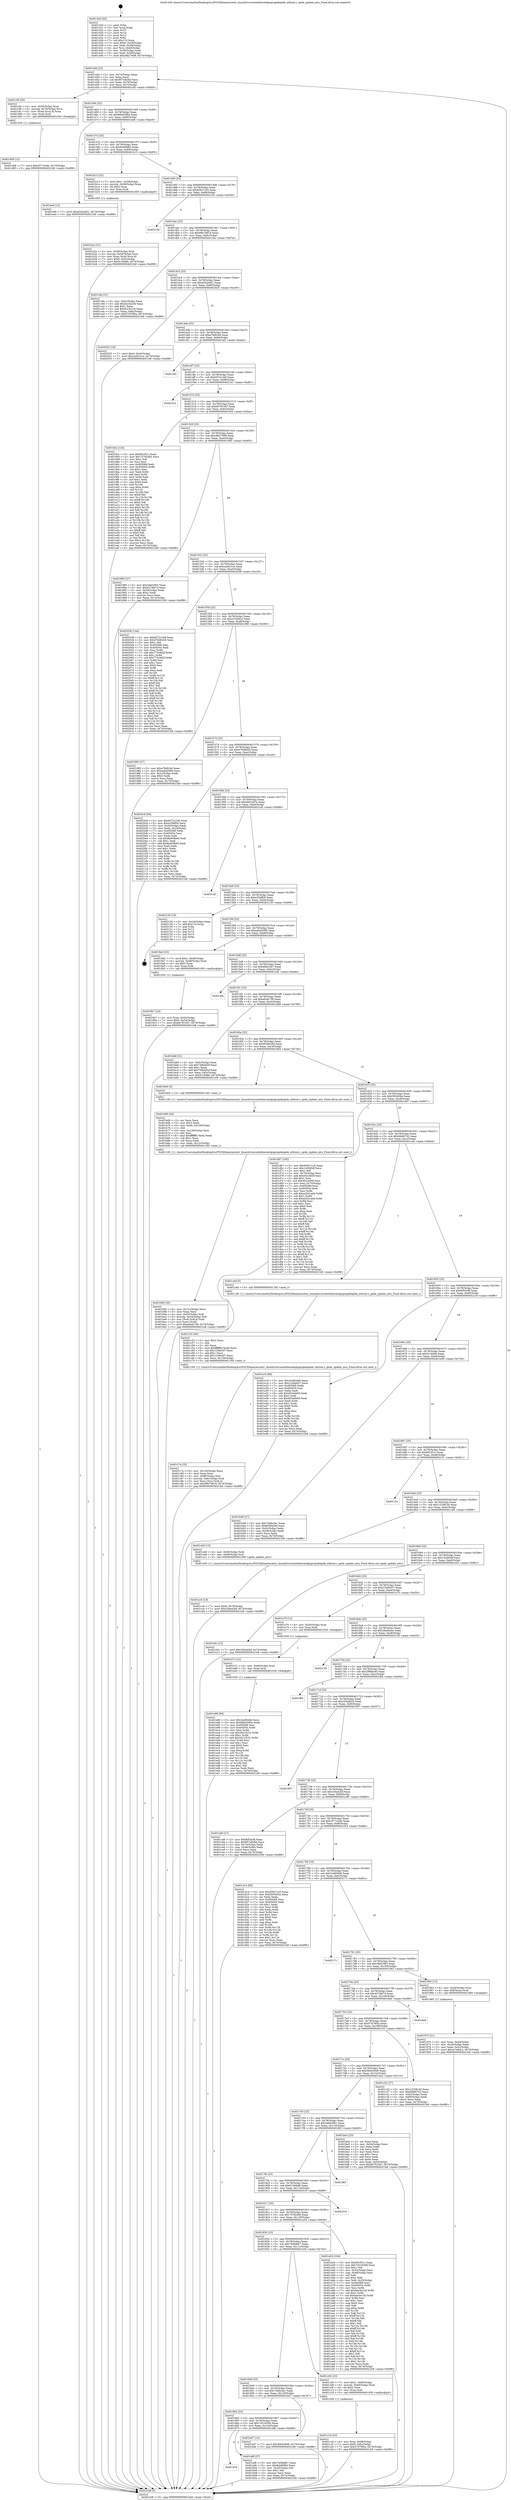 digraph "0x401420" {
  label = "0x401420 (/mnt/c/Users/mathe/Desktop/tcc/POCII/binaries/extr_linuxdriversnetethernetqlogicqedeqede_ethtool.c_qede_update_mtu_Final-ollvm.out::main(0))"
  labelloc = "t"
  node[shape=record]

  Entry [label="",width=0.3,height=0.3,shape=circle,fillcolor=black,style=filled]
  "0x40144d" [label="{
     0x40144d [23]\l
     | [instrs]\l
     &nbsp;&nbsp;0x40144d \<+3\>: mov -0x74(%rbp),%eax\l
     &nbsp;&nbsp;0x401450 \<+2\>: mov %eax,%ecx\l
     &nbsp;&nbsp;0x401452 \<+6\>: sub $0x857a826d,%ecx\l
     &nbsp;&nbsp;0x401458 \<+3\>: mov %eax,-0x78(%rbp)\l
     &nbsp;&nbsp;0x40145b \<+3\>: mov %ecx,-0x7c(%rbp)\l
     &nbsp;&nbsp;0x40145e \<+6\>: je 0000000000401cf4 \<main+0x8d4\>\l
  }"]
  "0x401cf4" [label="{
     0x401cf4 [20]\l
     | [instrs]\l
     &nbsp;&nbsp;0x401cf4 \<+4\>: mov -0x50(%rbp),%rax\l
     &nbsp;&nbsp;0x401cf8 \<+4\>: movslq -0x70(%rbp),%rcx\l
     &nbsp;&nbsp;0x401cfc \<+4\>: mov (%rax,%rcx,8),%rax\l
     &nbsp;&nbsp;0x401d00 \<+3\>: mov %rax,%rdi\l
     &nbsp;&nbsp;0x401d03 \<+5\>: call 0000000000401030 \<free@plt\>\l
     | [calls]\l
     &nbsp;&nbsp;0x401030 \{1\} (unknown)\l
  }"]
  "0x401464" [label="{
     0x401464 [22]\l
     | [instrs]\l
     &nbsp;&nbsp;0x401464 \<+5\>: jmp 0000000000401469 \<main+0x49\>\l
     &nbsp;&nbsp;0x401469 \<+3\>: mov -0x78(%rbp),%eax\l
     &nbsp;&nbsp;0x40146c \<+5\>: sub $0x86b45964,%eax\l
     &nbsp;&nbsp;0x401471 \<+3\>: mov %eax,-0x80(%rbp)\l
     &nbsp;&nbsp;0x401474 \<+6\>: je 0000000000401ee6 \<main+0xac6\>\l
  }"]
  Exit [label="",width=0.3,height=0.3,shape=circle,fillcolor=black,style=filled,peripheries=2]
  "0x401ee6" [label="{
     0x401ee6 [12]\l
     | [instrs]\l
     &nbsp;&nbsp;0x401ee6 \<+7\>: movl $0xa542e401,-0x74(%rbp)\l
     &nbsp;&nbsp;0x401eed \<+5\>: jmp 00000000004021b8 \<main+0xd98\>\l
  }"]
  "0x40147a" [label="{
     0x40147a [25]\l
     | [instrs]\l
     &nbsp;&nbsp;0x40147a \<+5\>: jmp 000000000040147f \<main+0x5f\>\l
     &nbsp;&nbsp;0x40147f \<+3\>: mov -0x78(%rbp),%eax\l
     &nbsp;&nbsp;0x401482 \<+5\>: sub $0x8cb9fd82,%eax\l
     &nbsp;&nbsp;0x401487 \<+6\>: mov %eax,-0x84(%rbp)\l
     &nbsp;&nbsp;0x40148d \<+6\>: je 0000000000401b13 \<main+0x6f3\>\l
  }"]
  "0x401e88" [label="{
     0x401e88 [94]\l
     | [instrs]\l
     &nbsp;&nbsp;0x401e88 \<+5\>: mov $0x3ce85d46,%ecx\l
     &nbsp;&nbsp;0x401e8d \<+5\>: mov $0x86b45964,%edx\l
     &nbsp;&nbsp;0x401e92 \<+7\>: mov 0x405068,%esi\l
     &nbsp;&nbsp;0x401e99 \<+8\>: mov 0x405054,%r8d\l
     &nbsp;&nbsp;0x401ea1 \<+3\>: mov %esi,%r9d\l
     &nbsp;&nbsp;0x401ea4 \<+7\>: sub $0x3421f232,%r9d\l
     &nbsp;&nbsp;0x401eab \<+4\>: sub $0x1,%r9d\l
     &nbsp;&nbsp;0x401eaf \<+7\>: add $0x3421f232,%r9d\l
     &nbsp;&nbsp;0x401eb6 \<+4\>: imul %r9d,%esi\l
     &nbsp;&nbsp;0x401eba \<+3\>: and $0x1,%esi\l
     &nbsp;&nbsp;0x401ebd \<+3\>: cmp $0x0,%esi\l
     &nbsp;&nbsp;0x401ec0 \<+4\>: sete %r10b\l
     &nbsp;&nbsp;0x401ec4 \<+4\>: cmp $0xa,%r8d\l
     &nbsp;&nbsp;0x401ec8 \<+4\>: setl %r11b\l
     &nbsp;&nbsp;0x401ecc \<+3\>: mov %r10b,%bl\l
     &nbsp;&nbsp;0x401ecf \<+3\>: and %r11b,%bl\l
     &nbsp;&nbsp;0x401ed2 \<+3\>: xor %r11b,%r10b\l
     &nbsp;&nbsp;0x401ed5 \<+3\>: or %r10b,%bl\l
     &nbsp;&nbsp;0x401ed8 \<+3\>: test $0x1,%bl\l
     &nbsp;&nbsp;0x401edb \<+3\>: cmovne %edx,%ecx\l
     &nbsp;&nbsp;0x401ede \<+3\>: mov %ecx,-0x74(%rbp)\l
     &nbsp;&nbsp;0x401ee1 \<+5\>: jmp 00000000004021b8 \<main+0xd98\>\l
  }"]
  "0x401b13" [label="{
     0x401b13 [23]\l
     | [instrs]\l
     &nbsp;&nbsp;0x401b13 \<+7\>: movl $0x1,-0x58(%rbp)\l
     &nbsp;&nbsp;0x401b1a \<+4\>: movslq -0x58(%rbp),%rax\l
     &nbsp;&nbsp;0x401b1e \<+4\>: shl $0x2,%rax\l
     &nbsp;&nbsp;0x401b22 \<+3\>: mov %rax,%rdi\l
     &nbsp;&nbsp;0x401b25 \<+5\>: call 0000000000401050 \<malloc@plt\>\l
     | [calls]\l
     &nbsp;&nbsp;0x401050 \{1\} (unknown)\l
  }"]
  "0x401493" [label="{
     0x401493 [25]\l
     | [instrs]\l
     &nbsp;&nbsp;0x401493 \<+5\>: jmp 0000000000401498 \<main+0x78\>\l
     &nbsp;&nbsp;0x401498 \<+3\>: mov -0x78(%rbp),%eax\l
     &nbsp;&nbsp;0x40149b \<+5\>: sub $0x939c7c25,%eax\l
     &nbsp;&nbsp;0x4014a0 \<+6\>: mov %eax,-0x88(%rbp)\l
     &nbsp;&nbsp;0x4014a6 \<+6\>: je 000000000040215d \<main+0xd3d\>\l
  }"]
  "0x401e7c" [label="{
     0x401e7c [12]\l
     | [instrs]\l
     &nbsp;&nbsp;0x401e7c \<+4\>: mov -0x68(%rbp),%rax\l
     &nbsp;&nbsp;0x401e80 \<+3\>: mov %rax,%rdi\l
     &nbsp;&nbsp;0x401e83 \<+5\>: call 0000000000401030 \<free@plt\>\l
     | [calls]\l
     &nbsp;&nbsp;0x401030 \{1\} (unknown)\l
  }"]
  "0x40215d" [label="{
     0x40215d\l
  }", style=dashed]
  "0x4014ac" [label="{
     0x4014ac [25]\l
     | [instrs]\l
     &nbsp;&nbsp;0x4014ac \<+5\>: jmp 00000000004014b1 \<main+0x91\>\l
     &nbsp;&nbsp;0x4014b1 \<+3\>: mov -0x78(%rbp),%eax\l
     &nbsp;&nbsp;0x4014b4 \<+5\>: sub $0x99b7b819,%eax\l
     &nbsp;&nbsp;0x4014b9 \<+6\>: mov %eax,-0x8c(%rbp)\l
     &nbsp;&nbsp;0x4014bf \<+6\>: je 0000000000401c9a \<main+0x87a\>\l
  }"]
  "0x401d08" [label="{
     0x401d08 [12]\l
     | [instrs]\l
     &nbsp;&nbsp;0x401d08 \<+7\>: movl $0x3377a34b,-0x74(%rbp)\l
     &nbsp;&nbsp;0x401d0f \<+5\>: jmp 00000000004021b8 \<main+0xd98\>\l
  }"]
  "0x401c9a" [label="{
     0x401c9a [31]\l
     | [instrs]\l
     &nbsp;&nbsp;0x401c9a \<+3\>: mov -0x6c(%rbp),%eax\l
     &nbsp;&nbsp;0x401c9d \<+5\>: add $0xdc23a1c6,%eax\l
     &nbsp;&nbsp;0x401ca2 \<+3\>: add $0x1,%eax\l
     &nbsp;&nbsp;0x401ca5 \<+5\>: sub $0xdc23a1c6,%eax\l
     &nbsp;&nbsp;0x401caa \<+3\>: mov %eax,-0x6c(%rbp)\l
     &nbsp;&nbsp;0x401cad \<+7\>: movl $0x57d79f5a,-0x74(%rbp)\l
     &nbsp;&nbsp;0x401cb4 \<+5\>: jmp 00000000004021b8 \<main+0xd98\>\l
  }"]
  "0x4014c5" [label="{
     0x4014c5 [25]\l
     | [instrs]\l
     &nbsp;&nbsp;0x4014c5 \<+5\>: jmp 00000000004014ca \<main+0xaa\>\l
     &nbsp;&nbsp;0x4014ca \<+3\>: mov -0x78(%rbp),%eax\l
     &nbsp;&nbsp;0x4014cd \<+5\>: sub $0xa542e401,%eax\l
     &nbsp;&nbsp;0x4014d2 \<+6\>: mov %eax,-0x90(%rbp)\l
     &nbsp;&nbsp;0x4014d8 \<+6\>: je 0000000000402025 \<main+0xc05\>\l
  }"]
  "0x401cc6" [label="{
     0x401cc6 [19]\l
     | [instrs]\l
     &nbsp;&nbsp;0x401cc6 \<+7\>: movl $0x0,-0x70(%rbp)\l
     &nbsp;&nbsp;0x401ccd \<+7\>: movl $0x330a42bf,-0x74(%rbp)\l
     &nbsp;&nbsp;0x401cd4 \<+5\>: jmp 00000000004021b8 \<main+0xd98\>\l
  }"]
  "0x402025" [label="{
     0x402025 [19]\l
     | [instrs]\l
     &nbsp;&nbsp;0x402025 \<+7\>: movl $0x0,-0x34(%rbp)\l
     &nbsp;&nbsp;0x40202c \<+7\>: movl $0xca2631ce,-0x74(%rbp)\l
     &nbsp;&nbsp;0x402033 \<+5\>: jmp 00000000004021b8 \<main+0xd98\>\l
  }"]
  "0x4014de" [label="{
     0x4014de [25]\l
     | [instrs]\l
     &nbsp;&nbsp;0x4014de \<+5\>: jmp 00000000004014e3 \<main+0xc3\>\l
     &nbsp;&nbsp;0x4014e3 \<+3\>: mov -0x78(%rbp),%eax\l
     &nbsp;&nbsp;0x4014e6 \<+5\>: sub $0xa7fe824d,%eax\l
     &nbsp;&nbsp;0x4014eb \<+6\>: mov %eax,-0x94(%rbp)\l
     &nbsp;&nbsp;0x4014f1 \<+6\>: je 0000000000401ef2 \<main+0xad2\>\l
  }"]
  "0x401c7a" [label="{
     0x401c7a [32]\l
     | [instrs]\l
     &nbsp;&nbsp;0x401c7a \<+6\>: mov -0x130(%rbp),%ecx\l
     &nbsp;&nbsp;0x401c80 \<+3\>: imul %eax,%ecx\l
     &nbsp;&nbsp;0x401c83 \<+4\>: mov -0x68(%rbp),%rsi\l
     &nbsp;&nbsp;0x401c87 \<+4\>: movslq -0x6c(%rbp),%rdi\l
     &nbsp;&nbsp;0x401c8b \<+3\>: mov %ecx,(%rsi,%rdi,4)\l
     &nbsp;&nbsp;0x401c8e \<+7\>: movl $0x99b7b819,-0x74(%rbp)\l
     &nbsp;&nbsp;0x401c95 \<+5\>: jmp 00000000004021b8 \<main+0xd98\>\l
  }"]
  "0x401ef2" [label="{
     0x401ef2\l
  }", style=dashed]
  "0x4014f7" [label="{
     0x4014f7 [25]\l
     | [instrs]\l
     &nbsp;&nbsp;0x4014f7 \<+5\>: jmp 00000000004014fc \<main+0xdc\>\l
     &nbsp;&nbsp;0x4014fc \<+3\>: mov -0x78(%rbp),%eax\l
     &nbsp;&nbsp;0x4014ff \<+5\>: sub $0xb072c1b9,%eax\l
     &nbsp;&nbsp;0x401504 \<+6\>: mov %eax,-0x98(%rbp)\l
     &nbsp;&nbsp;0x40150a \<+6\>: je 00000000004021b1 \<main+0xd91\>\l
  }"]
  "0x401c52" [label="{
     0x401c52 [40]\l
     | [instrs]\l
     &nbsp;&nbsp;0x401c52 \<+5\>: mov $0x2,%ecx\l
     &nbsp;&nbsp;0x401c57 \<+1\>: cltd\l
     &nbsp;&nbsp;0x401c58 \<+2\>: idiv %ecx\l
     &nbsp;&nbsp;0x401c5a \<+6\>: imul $0xfffffffe,%edx,%ecx\l
     &nbsp;&nbsp;0x401c60 \<+6\>: sub $0x1238e5f7,%ecx\l
     &nbsp;&nbsp;0x401c66 \<+3\>: add $0x1,%ecx\l
     &nbsp;&nbsp;0x401c69 \<+6\>: add $0x1238e5f7,%ecx\l
     &nbsp;&nbsp;0x401c6f \<+6\>: mov %ecx,-0x130(%rbp)\l
     &nbsp;&nbsp;0x401c75 \<+5\>: call 0000000000401160 \<next_i\>\l
     | [calls]\l
     &nbsp;&nbsp;0x401160 \{1\} (/mnt/c/Users/mathe/Desktop/tcc/POCII/binaries/extr_linuxdriversnetethernetqlogicqedeqede_ethtool.c_qede_update_mtu_Final-ollvm.out::next_i)\l
  }"]
  "0x4021b1" [label="{
     0x4021b1\l
  }", style=dashed]
  "0x401510" [label="{
     0x401510 [25]\l
     | [instrs]\l
     &nbsp;&nbsp;0x401510 \<+5\>: jmp 0000000000401515 \<main+0xf5\>\l
     &nbsp;&nbsp;0x401515 \<+3\>: mov -0x78(%rbp),%eax\l
     &nbsp;&nbsp;0x401518 \<+5\>: sub $0xb67810d7,%eax\l
     &nbsp;&nbsp;0x40151d \<+6\>: mov %eax,-0x9c(%rbp)\l
     &nbsp;&nbsp;0x401523 \<+6\>: je 00000000004019ce \<main+0x5ae\>\l
  }"]
  "0x401c1b" [label="{
     0x401c1b [23]\l
     | [instrs]\l
     &nbsp;&nbsp;0x401c1b \<+4\>: mov %rax,-0x68(%rbp)\l
     &nbsp;&nbsp;0x401c1f \<+7\>: movl $0x0,-0x6c(%rbp)\l
     &nbsp;&nbsp;0x401c26 \<+7\>: movl $0x57d79f5a,-0x74(%rbp)\l
     &nbsp;&nbsp;0x401c2d \<+5\>: jmp 00000000004021b8 \<main+0xd98\>\l
  }"]
  "0x4019ce" [label="{
     0x4019ce [134]\l
     | [instrs]\l
     &nbsp;&nbsp;0x4019ce \<+5\>: mov $0x901f51c,%eax\l
     &nbsp;&nbsp;0x4019d3 \<+5\>: mov $0x73792492,%ecx\l
     &nbsp;&nbsp;0x4019d8 \<+2\>: mov $0x1,%dl\l
     &nbsp;&nbsp;0x4019da \<+2\>: xor %esi,%esi\l
     &nbsp;&nbsp;0x4019dc \<+7\>: mov 0x405068,%edi\l
     &nbsp;&nbsp;0x4019e3 \<+8\>: mov 0x405054,%r8d\l
     &nbsp;&nbsp;0x4019eb \<+3\>: sub $0x1,%esi\l
     &nbsp;&nbsp;0x4019ee \<+3\>: mov %edi,%r9d\l
     &nbsp;&nbsp;0x4019f1 \<+3\>: add %esi,%r9d\l
     &nbsp;&nbsp;0x4019f4 \<+4\>: imul %r9d,%edi\l
     &nbsp;&nbsp;0x4019f8 \<+3\>: and $0x1,%edi\l
     &nbsp;&nbsp;0x4019fb \<+3\>: cmp $0x0,%edi\l
     &nbsp;&nbsp;0x4019fe \<+4\>: sete %r10b\l
     &nbsp;&nbsp;0x401a02 \<+4\>: cmp $0xa,%r8d\l
     &nbsp;&nbsp;0x401a06 \<+4\>: setl %r11b\l
     &nbsp;&nbsp;0x401a0a \<+3\>: mov %r10b,%bl\l
     &nbsp;&nbsp;0x401a0d \<+3\>: xor $0xff,%bl\l
     &nbsp;&nbsp;0x401a10 \<+3\>: mov %r11b,%r14b\l
     &nbsp;&nbsp;0x401a13 \<+4\>: xor $0xff,%r14b\l
     &nbsp;&nbsp;0x401a17 \<+3\>: xor $0x0,%dl\l
     &nbsp;&nbsp;0x401a1a \<+3\>: mov %bl,%r15b\l
     &nbsp;&nbsp;0x401a1d \<+4\>: and $0x0,%r15b\l
     &nbsp;&nbsp;0x401a21 \<+3\>: and %dl,%r10b\l
     &nbsp;&nbsp;0x401a24 \<+3\>: mov %r14b,%r12b\l
     &nbsp;&nbsp;0x401a27 \<+4\>: and $0x0,%r12b\l
     &nbsp;&nbsp;0x401a2b \<+3\>: and %dl,%r11b\l
     &nbsp;&nbsp;0x401a2e \<+3\>: or %r10b,%r15b\l
     &nbsp;&nbsp;0x401a31 \<+3\>: or %r11b,%r12b\l
     &nbsp;&nbsp;0x401a34 \<+3\>: xor %r12b,%r15b\l
     &nbsp;&nbsp;0x401a37 \<+3\>: or %r14b,%bl\l
     &nbsp;&nbsp;0x401a3a \<+3\>: xor $0xff,%bl\l
     &nbsp;&nbsp;0x401a3d \<+3\>: or $0x0,%dl\l
     &nbsp;&nbsp;0x401a40 \<+2\>: and %dl,%bl\l
     &nbsp;&nbsp;0x401a42 \<+3\>: or %bl,%r15b\l
     &nbsp;&nbsp;0x401a45 \<+4\>: test $0x1,%r15b\l
     &nbsp;&nbsp;0x401a49 \<+3\>: cmovne %ecx,%eax\l
     &nbsp;&nbsp;0x401a4c \<+3\>: mov %eax,-0x74(%rbp)\l
     &nbsp;&nbsp;0x401a4f \<+5\>: jmp 00000000004021b8 \<main+0xd98\>\l
  }"]
  "0x401529" [label="{
     0x401529 [25]\l
     | [instrs]\l
     &nbsp;&nbsp;0x401529 \<+5\>: jmp 000000000040152e \<main+0x10e\>\l
     &nbsp;&nbsp;0x40152e \<+3\>: mov -0x78(%rbp),%eax\l
     &nbsp;&nbsp;0x401531 \<+5\>: sub $0xc8b27698,%eax\l
     &nbsp;&nbsp;0x401536 \<+6\>: mov %eax,-0xa0(%rbp)\l
     &nbsp;&nbsp;0x40153c \<+6\>: je 0000000000401885 \<main+0x465\>\l
  }"]
  "0x401b95" [label="{
     0x401b95 [35]\l
     | [instrs]\l
     &nbsp;&nbsp;0x401b95 \<+6\>: mov -0x12c(%rbp),%ecx\l
     &nbsp;&nbsp;0x401b9b \<+3\>: imul %eax,%ecx\l
     &nbsp;&nbsp;0x401b9e \<+4\>: mov -0x50(%rbp),%rdi\l
     &nbsp;&nbsp;0x401ba2 \<+4\>: movslq -0x54(%rbp),%r8\l
     &nbsp;&nbsp;0x401ba6 \<+4\>: mov (%rdi,%r8,8),%rdi\l
     &nbsp;&nbsp;0x401baa \<+2\>: mov %ecx,(%rdi)\l
     &nbsp;&nbsp;0x401bac \<+7\>: movl $0xefcda738,-0x74(%rbp)\l
     &nbsp;&nbsp;0x401bb3 \<+5\>: jmp 00000000004021b8 \<main+0xd98\>\l
  }"]
  "0x401885" [label="{
     0x401885 [27]\l
     | [instrs]\l
     &nbsp;&nbsp;0x401885 \<+5\>: mov $0x3def1963,%eax\l
     &nbsp;&nbsp;0x40188a \<+5\>: mov $0x427dfe74,%ecx\l
     &nbsp;&nbsp;0x40188f \<+3\>: mov -0x30(%rbp),%edx\l
     &nbsp;&nbsp;0x401892 \<+3\>: cmp $0x2,%edx\l
     &nbsp;&nbsp;0x401895 \<+3\>: cmovne %ecx,%eax\l
     &nbsp;&nbsp;0x401898 \<+3\>: mov %eax,-0x74(%rbp)\l
     &nbsp;&nbsp;0x40189b \<+5\>: jmp 00000000004021b8 \<main+0xd98\>\l
  }"]
  "0x401542" [label="{
     0x401542 [25]\l
     | [instrs]\l
     &nbsp;&nbsp;0x401542 \<+5\>: jmp 0000000000401547 \<main+0x127\>\l
     &nbsp;&nbsp;0x401547 \<+3\>: mov -0x78(%rbp),%eax\l
     &nbsp;&nbsp;0x40154a \<+5\>: sub $0xca2631ce,%eax\l
     &nbsp;&nbsp;0x40154f \<+6\>: mov %eax,-0xa4(%rbp)\l
     &nbsp;&nbsp;0x401555 \<+6\>: je 0000000000402038 \<main+0xc18\>\l
  }"]
  "0x4021b8" [label="{
     0x4021b8 [5]\l
     | [instrs]\l
     &nbsp;&nbsp;0x4021b8 \<+5\>: jmp 000000000040144d \<main+0x2d\>\l
  }"]
  "0x401420" [label="{
     0x401420 [45]\l
     | [instrs]\l
     &nbsp;&nbsp;0x401420 \<+1\>: push %rbp\l
     &nbsp;&nbsp;0x401421 \<+3\>: mov %rsp,%rbp\l
     &nbsp;&nbsp;0x401424 \<+2\>: push %r15\l
     &nbsp;&nbsp;0x401426 \<+2\>: push %r14\l
     &nbsp;&nbsp;0x401428 \<+2\>: push %r12\l
     &nbsp;&nbsp;0x40142a \<+1\>: push %rbx\l
     &nbsp;&nbsp;0x40142b \<+7\>: sub $0x110,%rsp\l
     &nbsp;&nbsp;0x401432 \<+7\>: movl $0x0,-0x34(%rbp)\l
     &nbsp;&nbsp;0x401439 \<+3\>: mov %edi,-0x38(%rbp)\l
     &nbsp;&nbsp;0x40143c \<+4\>: mov %rsi,-0x40(%rbp)\l
     &nbsp;&nbsp;0x401440 \<+3\>: mov -0x38(%rbp),%edi\l
     &nbsp;&nbsp;0x401443 \<+3\>: mov %edi,-0x30(%rbp)\l
     &nbsp;&nbsp;0x401446 \<+7\>: movl $0xc8b27698,-0x74(%rbp)\l
  }"]
  "0x401b69" [label="{
     0x401b69 [44]\l
     | [instrs]\l
     &nbsp;&nbsp;0x401b69 \<+2\>: xor %ecx,%ecx\l
     &nbsp;&nbsp;0x401b6b \<+5\>: mov $0x2,%edx\l
     &nbsp;&nbsp;0x401b70 \<+6\>: mov %edx,-0x128(%rbp)\l
     &nbsp;&nbsp;0x401b76 \<+1\>: cltd\l
     &nbsp;&nbsp;0x401b77 \<+6\>: mov -0x128(%rbp),%esi\l
     &nbsp;&nbsp;0x401b7d \<+2\>: idiv %esi\l
     &nbsp;&nbsp;0x401b7f \<+6\>: imul $0xfffffffe,%edx,%edx\l
     &nbsp;&nbsp;0x401b85 \<+3\>: sub $0x1,%ecx\l
     &nbsp;&nbsp;0x401b88 \<+2\>: sub %ecx,%edx\l
     &nbsp;&nbsp;0x401b8a \<+6\>: mov %edx,-0x12c(%rbp)\l
     &nbsp;&nbsp;0x401b90 \<+5\>: call 0000000000401160 \<next_i\>\l
     | [calls]\l
     &nbsp;&nbsp;0x401160 \{1\} (/mnt/c/Users/mathe/Desktop/tcc/POCII/binaries/extr_linuxdriversnetethernetqlogicqedeqede_ethtool.c_qede_update_mtu_Final-ollvm.out::next_i)\l
  }"]
  "0x402038" [label="{
     0x402038 [144]\l
     | [instrs]\l
     &nbsp;&nbsp;0x402038 \<+5\>: mov $0xb072c1b9,%eax\l
     &nbsp;&nbsp;0x40203d \<+5\>: mov $0xd7b08d29,%ecx\l
     &nbsp;&nbsp;0x402042 \<+2\>: mov $0x1,%dl\l
     &nbsp;&nbsp;0x402044 \<+7\>: mov 0x405068,%esi\l
     &nbsp;&nbsp;0x40204b \<+7\>: mov 0x405054,%edi\l
     &nbsp;&nbsp;0x402052 \<+3\>: mov %esi,%r8d\l
     &nbsp;&nbsp;0x402055 \<+7\>: add $0x773c9d2f,%r8d\l
     &nbsp;&nbsp;0x40205c \<+4\>: sub $0x1,%r8d\l
     &nbsp;&nbsp;0x402060 \<+7\>: sub $0x773c9d2f,%r8d\l
     &nbsp;&nbsp;0x402067 \<+4\>: imul %r8d,%esi\l
     &nbsp;&nbsp;0x40206b \<+3\>: and $0x1,%esi\l
     &nbsp;&nbsp;0x40206e \<+3\>: cmp $0x0,%esi\l
     &nbsp;&nbsp;0x402071 \<+4\>: sete %r9b\l
     &nbsp;&nbsp;0x402075 \<+3\>: cmp $0xa,%edi\l
     &nbsp;&nbsp;0x402078 \<+4\>: setl %r10b\l
     &nbsp;&nbsp;0x40207c \<+3\>: mov %r9b,%r11b\l
     &nbsp;&nbsp;0x40207f \<+4\>: xor $0xff,%r11b\l
     &nbsp;&nbsp;0x402083 \<+3\>: mov %r10b,%bl\l
     &nbsp;&nbsp;0x402086 \<+3\>: xor $0xff,%bl\l
     &nbsp;&nbsp;0x402089 \<+3\>: xor $0x1,%dl\l
     &nbsp;&nbsp;0x40208c \<+3\>: mov %r11b,%r14b\l
     &nbsp;&nbsp;0x40208f \<+4\>: and $0xff,%r14b\l
     &nbsp;&nbsp;0x402093 \<+3\>: and %dl,%r9b\l
     &nbsp;&nbsp;0x402096 \<+3\>: mov %bl,%r15b\l
     &nbsp;&nbsp;0x402099 \<+4\>: and $0xff,%r15b\l
     &nbsp;&nbsp;0x40209d \<+3\>: and %dl,%r10b\l
     &nbsp;&nbsp;0x4020a0 \<+3\>: or %r9b,%r14b\l
     &nbsp;&nbsp;0x4020a3 \<+3\>: or %r10b,%r15b\l
     &nbsp;&nbsp;0x4020a6 \<+3\>: xor %r15b,%r14b\l
     &nbsp;&nbsp;0x4020a9 \<+3\>: or %bl,%r11b\l
     &nbsp;&nbsp;0x4020ac \<+4\>: xor $0xff,%r11b\l
     &nbsp;&nbsp;0x4020b0 \<+3\>: or $0x1,%dl\l
     &nbsp;&nbsp;0x4020b3 \<+3\>: and %dl,%r11b\l
     &nbsp;&nbsp;0x4020b6 \<+3\>: or %r11b,%r14b\l
     &nbsp;&nbsp;0x4020b9 \<+4\>: test $0x1,%r14b\l
     &nbsp;&nbsp;0x4020bd \<+3\>: cmovne %ecx,%eax\l
     &nbsp;&nbsp;0x4020c0 \<+3\>: mov %eax,-0x74(%rbp)\l
     &nbsp;&nbsp;0x4020c3 \<+5\>: jmp 00000000004021b8 \<main+0xd98\>\l
  }"]
  "0x40155b" [label="{
     0x40155b [25]\l
     | [instrs]\l
     &nbsp;&nbsp;0x40155b \<+5\>: jmp 0000000000401560 \<main+0x140\>\l
     &nbsp;&nbsp;0x401560 \<+3\>: mov -0x78(%rbp),%eax\l
     &nbsp;&nbsp;0x401563 \<+5\>: sub $0xce7e6dc2,%eax\l
     &nbsp;&nbsp;0x401568 \<+6\>: mov %eax,-0xa8(%rbp)\l
     &nbsp;&nbsp;0x40156e \<+6\>: je 0000000000401985 \<main+0x565\>\l
  }"]
  "0x401b2a" [label="{
     0x401b2a [31]\l
     | [instrs]\l
     &nbsp;&nbsp;0x401b2a \<+4\>: mov -0x50(%rbp),%rdi\l
     &nbsp;&nbsp;0x401b2e \<+4\>: movslq -0x54(%rbp),%rcx\l
     &nbsp;&nbsp;0x401b32 \<+4\>: mov %rax,(%rdi,%rcx,8)\l
     &nbsp;&nbsp;0x401b36 \<+7\>: movl $0x0,-0x5c(%rbp)\l
     &nbsp;&nbsp;0x401b3d \<+7\>: movl $0x5c18484,-0x74(%rbp)\l
     &nbsp;&nbsp;0x401b44 \<+5\>: jmp 00000000004021b8 \<main+0xd98\>\l
  }"]
  "0x401985" [label="{
     0x401985 [27]\l
     | [instrs]\l
     &nbsp;&nbsp;0x401985 \<+5\>: mov $0xa7fe824d,%eax\l
     &nbsp;&nbsp;0x40198a \<+5\>: mov $0xeabd2099,%ecx\l
     &nbsp;&nbsp;0x40198f \<+3\>: mov -0x2c(%rbp),%edx\l
     &nbsp;&nbsp;0x401992 \<+3\>: cmp $0x0,%edx\l
     &nbsp;&nbsp;0x401995 \<+3\>: cmove %ecx,%eax\l
     &nbsp;&nbsp;0x401998 \<+3\>: mov %eax,-0x74(%rbp)\l
     &nbsp;&nbsp;0x40199b \<+5\>: jmp 00000000004021b8 \<main+0xd98\>\l
  }"]
  "0x401574" [label="{
     0x401574 [25]\l
     | [instrs]\l
     &nbsp;&nbsp;0x401574 \<+5\>: jmp 0000000000401579 \<main+0x159\>\l
     &nbsp;&nbsp;0x401579 \<+3\>: mov -0x78(%rbp),%eax\l
     &nbsp;&nbsp;0x40157c \<+5\>: sub $0xd7b08d29,%eax\l
     &nbsp;&nbsp;0x401581 \<+6\>: mov %eax,-0xac(%rbp)\l
     &nbsp;&nbsp;0x401587 \<+6\>: je 00000000004020c8 \<main+0xca8\>\l
  }"]
  "0x40187b" [label="{
     0x40187b\l
  }", style=dashed]
  "0x4020c8" [label="{
     0x4020c8 [94]\l
     | [instrs]\l
     &nbsp;&nbsp;0x4020c8 \<+5\>: mov $0xb072c1b9,%eax\l
     &nbsp;&nbsp;0x4020cd \<+5\>: mov $0xe25bff26,%ecx\l
     &nbsp;&nbsp;0x4020d2 \<+3\>: mov -0x34(%rbp),%edx\l
     &nbsp;&nbsp;0x4020d5 \<+3\>: mov %edx,-0x24(%rbp)\l
     &nbsp;&nbsp;0x4020d8 \<+7\>: mov 0x405068,%edx\l
     &nbsp;&nbsp;0x4020df \<+7\>: mov 0x405054,%esi\l
     &nbsp;&nbsp;0x4020e6 \<+2\>: mov %edx,%edi\l
     &nbsp;&nbsp;0x4020e8 \<+6\>: sub $0x8a958be0,%edi\l
     &nbsp;&nbsp;0x4020ee \<+3\>: sub $0x1,%edi\l
     &nbsp;&nbsp;0x4020f1 \<+6\>: add $0x8a958be0,%edi\l
     &nbsp;&nbsp;0x4020f7 \<+3\>: imul %edi,%edx\l
     &nbsp;&nbsp;0x4020fa \<+3\>: and $0x1,%edx\l
     &nbsp;&nbsp;0x4020fd \<+3\>: cmp $0x0,%edx\l
     &nbsp;&nbsp;0x402100 \<+4\>: sete %r8b\l
     &nbsp;&nbsp;0x402104 \<+3\>: cmp $0xa,%esi\l
     &nbsp;&nbsp;0x402107 \<+4\>: setl %r9b\l
     &nbsp;&nbsp;0x40210b \<+3\>: mov %r8b,%r10b\l
     &nbsp;&nbsp;0x40210e \<+3\>: and %r9b,%r10b\l
     &nbsp;&nbsp;0x402111 \<+3\>: xor %r9b,%r8b\l
     &nbsp;&nbsp;0x402114 \<+3\>: or %r8b,%r10b\l
     &nbsp;&nbsp;0x402117 \<+4\>: test $0x1,%r10b\l
     &nbsp;&nbsp;0x40211b \<+3\>: cmovne %ecx,%eax\l
     &nbsp;&nbsp;0x40211e \<+3\>: mov %eax,-0x74(%rbp)\l
     &nbsp;&nbsp;0x402121 \<+5\>: jmp 00000000004021b8 \<main+0xd98\>\l
  }"]
  "0x40158d" [label="{
     0x40158d [25]\l
     | [instrs]\l
     &nbsp;&nbsp;0x40158d \<+5\>: jmp 0000000000401592 \<main+0x172\>\l
     &nbsp;&nbsp;0x401592 \<+3\>: mov -0x78(%rbp),%eax\l
     &nbsp;&nbsp;0x401595 \<+5\>: sub $0xd9d1a97a,%eax\l
     &nbsp;&nbsp;0x40159a \<+6\>: mov %eax,-0xb0(%rbp)\l
     &nbsp;&nbsp;0x4015a0 \<+6\>: je 00000000004021a0 \<main+0xd80\>\l
  }"]
  "0x401af8" [label="{
     0x401af8 [27]\l
     | [instrs]\l
     &nbsp;&nbsp;0x401af8 \<+5\>: mov $0x7408d8e7,%eax\l
     &nbsp;&nbsp;0x401afd \<+5\>: mov $0x8cb9fd82,%ecx\l
     &nbsp;&nbsp;0x401b02 \<+3\>: mov -0x25(%rbp),%dl\l
     &nbsp;&nbsp;0x401b05 \<+3\>: test $0x1,%dl\l
     &nbsp;&nbsp;0x401b08 \<+3\>: cmovne %ecx,%eax\l
     &nbsp;&nbsp;0x401b0b \<+3\>: mov %eax,-0x74(%rbp)\l
     &nbsp;&nbsp;0x401b0e \<+5\>: jmp 00000000004021b8 \<main+0xd98\>\l
  }"]
  "0x4021a0" [label="{
     0x4021a0\l
  }", style=dashed]
  "0x4015a6" [label="{
     0x4015a6 [25]\l
     | [instrs]\l
     &nbsp;&nbsp;0x4015a6 \<+5\>: jmp 00000000004015ab \<main+0x18b\>\l
     &nbsp;&nbsp;0x4015ab \<+3\>: mov -0x78(%rbp),%eax\l
     &nbsp;&nbsp;0x4015ae \<+5\>: sub $0xe25bff26,%eax\l
     &nbsp;&nbsp;0x4015b3 \<+6\>: mov %eax,-0xb4(%rbp)\l
     &nbsp;&nbsp;0x4015b9 \<+6\>: je 0000000000402126 \<main+0xd06\>\l
  }"]
  "0x401862" [label="{
     0x401862 [25]\l
     | [instrs]\l
     &nbsp;&nbsp;0x401862 \<+5\>: jmp 0000000000401867 \<main+0x447\>\l
     &nbsp;&nbsp;0x401867 \<+3\>: mov -0x78(%rbp),%eax\l
     &nbsp;&nbsp;0x40186a \<+5\>: sub $0x7d316309,%eax\l
     &nbsp;&nbsp;0x40186f \<+6\>: mov %eax,-0x124(%rbp)\l
     &nbsp;&nbsp;0x401875 \<+6\>: je 0000000000401af8 \<main+0x6d8\>\l
  }"]
  "0x402126" [label="{
     0x402126 [19]\l
     | [instrs]\l
     &nbsp;&nbsp;0x402126 \<+3\>: mov -0x24(%rbp),%eax\l
     &nbsp;&nbsp;0x402129 \<+7\>: add $0x110,%rsp\l
     &nbsp;&nbsp;0x402130 \<+1\>: pop %rbx\l
     &nbsp;&nbsp;0x402131 \<+2\>: pop %r12\l
     &nbsp;&nbsp;0x402133 \<+2\>: pop %r14\l
     &nbsp;&nbsp;0x402135 \<+2\>: pop %r15\l
     &nbsp;&nbsp;0x402137 \<+1\>: pop %rbp\l
     &nbsp;&nbsp;0x402138 \<+1\>: ret\l
  }"]
  "0x4015bf" [label="{
     0x4015bf [25]\l
     | [instrs]\l
     &nbsp;&nbsp;0x4015bf \<+5\>: jmp 00000000004015c4 \<main+0x1a4\>\l
     &nbsp;&nbsp;0x4015c4 \<+3\>: mov -0x78(%rbp),%eax\l
     &nbsp;&nbsp;0x4015c7 \<+5\>: sub $0xeabd2099,%eax\l
     &nbsp;&nbsp;0x4015cc \<+6\>: mov %eax,-0xb8(%rbp)\l
     &nbsp;&nbsp;0x4015d2 \<+6\>: je 00000000004019a0 \<main+0x580\>\l
  }"]
  "0x401bd7" [label="{
     0x401bd7 [12]\l
     | [instrs]\l
     &nbsp;&nbsp;0x401bd7 \<+7\>: movl $0x5b643948,-0x74(%rbp)\l
     &nbsp;&nbsp;0x401bde \<+5\>: jmp 00000000004021b8 \<main+0xd98\>\l
  }"]
  "0x4019a0" [label="{
     0x4019a0 [23]\l
     | [instrs]\l
     &nbsp;&nbsp;0x4019a0 \<+7\>: movl $0x1,-0x48(%rbp)\l
     &nbsp;&nbsp;0x4019a7 \<+4\>: movslq -0x48(%rbp),%rax\l
     &nbsp;&nbsp;0x4019ab \<+4\>: shl $0x3,%rax\l
     &nbsp;&nbsp;0x4019af \<+3\>: mov %rax,%rdi\l
     &nbsp;&nbsp;0x4019b2 \<+5\>: call 0000000000401050 \<malloc@plt\>\l
     | [calls]\l
     &nbsp;&nbsp;0x401050 \{1\} (unknown)\l
  }"]
  "0x4015d8" [label="{
     0x4015d8 [25]\l
     | [instrs]\l
     &nbsp;&nbsp;0x4015d8 \<+5\>: jmp 00000000004015dd \<main+0x1bd\>\l
     &nbsp;&nbsp;0x4015dd \<+3\>: mov -0x78(%rbp),%eax\l
     &nbsp;&nbsp;0x4015e0 \<+5\>: sub $0xed661fd7,%eax\l
     &nbsp;&nbsp;0x4015e5 \<+6\>: mov %eax,-0xbc(%rbp)\l
     &nbsp;&nbsp;0x4015eb \<+6\>: je 0000000000401efe \<main+0xade\>\l
  }"]
  "0x401849" [label="{
     0x401849 [25]\l
     | [instrs]\l
     &nbsp;&nbsp;0x401849 \<+5\>: jmp 000000000040184e \<main+0x42e\>\l
     &nbsp;&nbsp;0x40184e \<+3\>: mov -0x78(%rbp),%eax\l
     &nbsp;&nbsp;0x401851 \<+5\>: sub $0x7446c5a1,%eax\l
     &nbsp;&nbsp;0x401856 \<+6\>: mov %eax,-0x120(%rbp)\l
     &nbsp;&nbsp;0x40185c \<+6\>: je 0000000000401bd7 \<main+0x7b7\>\l
  }"]
  "0x401efe" [label="{
     0x401efe\l
  }", style=dashed]
  "0x4015f1" [label="{
     0x4015f1 [25]\l
     | [instrs]\l
     &nbsp;&nbsp;0x4015f1 \<+5\>: jmp 00000000004015f6 \<main+0x1d6\>\l
     &nbsp;&nbsp;0x4015f6 \<+3\>: mov -0x78(%rbp),%eax\l
     &nbsp;&nbsp;0x4015f9 \<+5\>: sub $0xefcda738,%eax\l
     &nbsp;&nbsp;0x4015fe \<+6\>: mov %eax,-0xc0(%rbp)\l
     &nbsp;&nbsp;0x401604 \<+6\>: je 0000000000401bb8 \<main+0x798\>\l
  }"]
  "0x401c04" [label="{
     0x401c04 [23]\l
     | [instrs]\l
     &nbsp;&nbsp;0x401c04 \<+7\>: movl $0x1,-0x60(%rbp)\l
     &nbsp;&nbsp;0x401c0b \<+4\>: movslq -0x60(%rbp),%rax\l
     &nbsp;&nbsp;0x401c0f \<+4\>: shl $0x2,%rax\l
     &nbsp;&nbsp;0x401c13 \<+3\>: mov %rax,%rdi\l
     &nbsp;&nbsp;0x401c16 \<+5\>: call 0000000000401050 \<malloc@plt\>\l
     | [calls]\l
     &nbsp;&nbsp;0x401050 \{1\} (unknown)\l
  }"]
  "0x401bb8" [label="{
     0x401bb8 [31]\l
     | [instrs]\l
     &nbsp;&nbsp;0x401bb8 \<+3\>: mov -0x5c(%rbp),%eax\l
     &nbsp;&nbsp;0x401bbb \<+5\>: sub $0x749b4d2f,%eax\l
     &nbsp;&nbsp;0x401bc0 \<+3\>: add $0x1,%eax\l
     &nbsp;&nbsp;0x401bc3 \<+5\>: add $0x749b4d2f,%eax\l
     &nbsp;&nbsp;0x401bc8 \<+3\>: mov %eax,-0x5c(%rbp)\l
     &nbsp;&nbsp;0x401bcb \<+7\>: movl $0x5c18484,-0x74(%rbp)\l
     &nbsp;&nbsp;0x401bd2 \<+5\>: jmp 00000000004021b8 \<main+0xd98\>\l
  }"]
  "0x40160a" [label="{
     0x40160a [25]\l
     | [instrs]\l
     &nbsp;&nbsp;0x40160a \<+5\>: jmp 000000000040160f \<main+0x1ef\>\l
     &nbsp;&nbsp;0x40160f \<+3\>: mov -0x78(%rbp),%eax\l
     &nbsp;&nbsp;0x401612 \<+5\>: sub $0xf038429d,%eax\l
     &nbsp;&nbsp;0x401617 \<+6\>: mov %eax,-0xc4(%rbp)\l
     &nbsp;&nbsp;0x40161d \<+6\>: je 0000000000401b64 \<main+0x744\>\l
  }"]
  "0x401830" [label="{
     0x401830 [25]\l
     | [instrs]\l
     &nbsp;&nbsp;0x401830 \<+5\>: jmp 0000000000401835 \<main+0x415\>\l
     &nbsp;&nbsp;0x401835 \<+3\>: mov -0x78(%rbp),%eax\l
     &nbsp;&nbsp;0x401838 \<+5\>: sub $0x7408d8e7,%eax\l
     &nbsp;&nbsp;0x40183d \<+6\>: mov %eax,-0x11c(%rbp)\l
     &nbsp;&nbsp;0x401843 \<+6\>: je 0000000000401c04 \<main+0x7e4\>\l
  }"]
  "0x401b64" [label="{
     0x401b64 [5]\l
     | [instrs]\l
     &nbsp;&nbsp;0x401b64 \<+5\>: call 0000000000401160 \<next_i\>\l
     | [calls]\l
     &nbsp;&nbsp;0x401160 \{1\} (/mnt/c/Users/mathe/Desktop/tcc/POCII/binaries/extr_linuxdriversnetethernetqlogicqedeqede_ethtool.c_qede_update_mtu_Final-ollvm.out::next_i)\l
  }"]
  "0x401623" [label="{
     0x401623 [25]\l
     | [instrs]\l
     &nbsp;&nbsp;0x401623 \<+5\>: jmp 0000000000401628 \<main+0x208\>\l
     &nbsp;&nbsp;0x401628 \<+3\>: mov -0x78(%rbp),%eax\l
     &nbsp;&nbsp;0x40162b \<+5\>: sub $0xf393d54a,%eax\l
     &nbsp;&nbsp;0x401630 \<+6\>: mov %eax,-0xc8(%rbp)\l
     &nbsp;&nbsp;0x401636 \<+6\>: je 0000000000401d67 \<main+0x947\>\l
  }"]
  "0x401a54" [label="{
     0x401a54 [164]\l
     | [instrs]\l
     &nbsp;&nbsp;0x401a54 \<+5\>: mov $0x901f51c,%eax\l
     &nbsp;&nbsp;0x401a59 \<+5\>: mov $0x7d316309,%ecx\l
     &nbsp;&nbsp;0x401a5e \<+2\>: mov $0x1,%dl\l
     &nbsp;&nbsp;0x401a60 \<+3\>: mov -0x54(%rbp),%esi\l
     &nbsp;&nbsp;0x401a63 \<+3\>: cmp -0x48(%rbp),%esi\l
     &nbsp;&nbsp;0x401a66 \<+4\>: setl %dil\l
     &nbsp;&nbsp;0x401a6a \<+4\>: and $0x1,%dil\l
     &nbsp;&nbsp;0x401a6e \<+4\>: mov %dil,-0x25(%rbp)\l
     &nbsp;&nbsp;0x401a72 \<+7\>: mov 0x405068,%esi\l
     &nbsp;&nbsp;0x401a79 \<+8\>: mov 0x405054,%r8d\l
     &nbsp;&nbsp;0x401a81 \<+3\>: mov %esi,%r9d\l
     &nbsp;&nbsp;0x401a84 \<+7\>: add $0xbae3e13d,%r9d\l
     &nbsp;&nbsp;0x401a8b \<+4\>: sub $0x1,%r9d\l
     &nbsp;&nbsp;0x401a8f \<+7\>: sub $0xbae3e13d,%r9d\l
     &nbsp;&nbsp;0x401a96 \<+4\>: imul %r9d,%esi\l
     &nbsp;&nbsp;0x401a9a \<+3\>: and $0x1,%esi\l
     &nbsp;&nbsp;0x401a9d \<+3\>: cmp $0x0,%esi\l
     &nbsp;&nbsp;0x401aa0 \<+4\>: sete %dil\l
     &nbsp;&nbsp;0x401aa4 \<+4\>: cmp $0xa,%r8d\l
     &nbsp;&nbsp;0x401aa8 \<+4\>: setl %r10b\l
     &nbsp;&nbsp;0x401aac \<+3\>: mov %dil,%r11b\l
     &nbsp;&nbsp;0x401aaf \<+4\>: xor $0xff,%r11b\l
     &nbsp;&nbsp;0x401ab3 \<+3\>: mov %r10b,%bl\l
     &nbsp;&nbsp;0x401ab6 \<+3\>: xor $0xff,%bl\l
     &nbsp;&nbsp;0x401ab9 \<+3\>: xor $0x1,%dl\l
     &nbsp;&nbsp;0x401abc \<+3\>: mov %r11b,%r14b\l
     &nbsp;&nbsp;0x401abf \<+4\>: and $0xff,%r14b\l
     &nbsp;&nbsp;0x401ac3 \<+3\>: and %dl,%dil\l
     &nbsp;&nbsp;0x401ac6 \<+3\>: mov %bl,%r15b\l
     &nbsp;&nbsp;0x401ac9 \<+4\>: and $0xff,%r15b\l
     &nbsp;&nbsp;0x401acd \<+3\>: and %dl,%r10b\l
     &nbsp;&nbsp;0x401ad0 \<+3\>: or %dil,%r14b\l
     &nbsp;&nbsp;0x401ad3 \<+3\>: or %r10b,%r15b\l
     &nbsp;&nbsp;0x401ad6 \<+3\>: xor %r15b,%r14b\l
     &nbsp;&nbsp;0x401ad9 \<+3\>: or %bl,%r11b\l
     &nbsp;&nbsp;0x401adc \<+4\>: xor $0xff,%r11b\l
     &nbsp;&nbsp;0x401ae0 \<+3\>: or $0x1,%dl\l
     &nbsp;&nbsp;0x401ae3 \<+3\>: and %dl,%r11b\l
     &nbsp;&nbsp;0x401ae6 \<+3\>: or %r11b,%r14b\l
     &nbsp;&nbsp;0x401ae9 \<+4\>: test $0x1,%r14b\l
     &nbsp;&nbsp;0x401aed \<+3\>: cmovne %ecx,%eax\l
     &nbsp;&nbsp;0x401af0 \<+3\>: mov %eax,-0x74(%rbp)\l
     &nbsp;&nbsp;0x401af3 \<+5\>: jmp 00000000004021b8 \<main+0xd98\>\l
  }"]
  "0x401d67" [label="{
     0x401d67 [165]\l
     | [instrs]\l
     &nbsp;&nbsp;0x401d67 \<+5\>: mov $0x939c7c25,%eax\l
     &nbsp;&nbsp;0x401d6c \<+5\>: mov $0x142fd5df,%ecx\l
     &nbsp;&nbsp;0x401d71 \<+2\>: mov $0x1,%dl\l
     &nbsp;&nbsp;0x401d73 \<+3\>: mov -0x70(%rbp),%esi\l
     &nbsp;&nbsp;0x401d76 \<+6\>: add $0x452cb05f,%esi\l
     &nbsp;&nbsp;0x401d7c \<+3\>: add $0x1,%esi\l
     &nbsp;&nbsp;0x401d7f \<+6\>: sub $0x452cb05f,%esi\l
     &nbsp;&nbsp;0x401d85 \<+3\>: mov %esi,-0x70(%rbp)\l
     &nbsp;&nbsp;0x401d88 \<+7\>: mov 0x405068,%esi\l
     &nbsp;&nbsp;0x401d8f \<+7\>: mov 0x405054,%edi\l
     &nbsp;&nbsp;0x401d96 \<+3\>: mov %esi,%r8d\l
     &nbsp;&nbsp;0x401d99 \<+7\>: add $0xa2041ad4,%r8d\l
     &nbsp;&nbsp;0x401da0 \<+4\>: sub $0x1,%r8d\l
     &nbsp;&nbsp;0x401da4 \<+7\>: sub $0xa2041ad4,%r8d\l
     &nbsp;&nbsp;0x401dab \<+4\>: imul %r8d,%esi\l
     &nbsp;&nbsp;0x401daf \<+3\>: and $0x1,%esi\l
     &nbsp;&nbsp;0x401db2 \<+3\>: cmp $0x0,%esi\l
     &nbsp;&nbsp;0x401db5 \<+4\>: sete %r9b\l
     &nbsp;&nbsp;0x401db9 \<+3\>: cmp $0xa,%edi\l
     &nbsp;&nbsp;0x401dbc \<+4\>: setl %r10b\l
     &nbsp;&nbsp;0x401dc0 \<+3\>: mov %r9b,%r11b\l
     &nbsp;&nbsp;0x401dc3 \<+4\>: xor $0xff,%r11b\l
     &nbsp;&nbsp;0x401dc7 \<+3\>: mov %r10b,%bl\l
     &nbsp;&nbsp;0x401dca \<+3\>: xor $0xff,%bl\l
     &nbsp;&nbsp;0x401dcd \<+3\>: xor $0x1,%dl\l
     &nbsp;&nbsp;0x401dd0 \<+3\>: mov %r11b,%r14b\l
     &nbsp;&nbsp;0x401dd3 \<+4\>: and $0xff,%r14b\l
     &nbsp;&nbsp;0x401dd7 \<+3\>: and %dl,%r9b\l
     &nbsp;&nbsp;0x401dda \<+3\>: mov %bl,%r15b\l
     &nbsp;&nbsp;0x401ddd \<+4\>: and $0xff,%r15b\l
     &nbsp;&nbsp;0x401de1 \<+3\>: and %dl,%r10b\l
     &nbsp;&nbsp;0x401de4 \<+3\>: or %r9b,%r14b\l
     &nbsp;&nbsp;0x401de7 \<+3\>: or %r10b,%r15b\l
     &nbsp;&nbsp;0x401dea \<+3\>: xor %r15b,%r14b\l
     &nbsp;&nbsp;0x401ded \<+3\>: or %bl,%r11b\l
     &nbsp;&nbsp;0x401df0 \<+4\>: xor $0xff,%r11b\l
     &nbsp;&nbsp;0x401df4 \<+3\>: or $0x1,%dl\l
     &nbsp;&nbsp;0x401df7 \<+3\>: and %dl,%r11b\l
     &nbsp;&nbsp;0x401dfa \<+3\>: or %r11b,%r14b\l
     &nbsp;&nbsp;0x401dfd \<+4\>: test $0x1,%r14b\l
     &nbsp;&nbsp;0x401e01 \<+3\>: cmovne %ecx,%eax\l
     &nbsp;&nbsp;0x401e04 \<+3\>: mov %eax,-0x74(%rbp)\l
     &nbsp;&nbsp;0x401e07 \<+5\>: jmp 00000000004021b8 \<main+0xd98\>\l
  }"]
  "0x40163c" [label="{
     0x40163c [25]\l
     | [instrs]\l
     &nbsp;&nbsp;0x40163c \<+5\>: jmp 0000000000401641 \<main+0x221\>\l
     &nbsp;&nbsp;0x401641 \<+3\>: mov -0x78(%rbp),%eax\l
     &nbsp;&nbsp;0x401644 \<+5\>: sub $0xf4b80742,%eax\l
     &nbsp;&nbsp;0x401649 \<+6\>: mov %eax,-0xcc(%rbp)\l
     &nbsp;&nbsp;0x40164f \<+6\>: je 0000000000401c4d \<main+0x82d\>\l
  }"]
  "0x401817" [label="{
     0x401817 [25]\l
     | [instrs]\l
     &nbsp;&nbsp;0x401817 \<+5\>: jmp 000000000040181c \<main+0x3fc\>\l
     &nbsp;&nbsp;0x40181c \<+3\>: mov -0x78(%rbp),%eax\l
     &nbsp;&nbsp;0x40181f \<+5\>: sub $0x73792492,%eax\l
     &nbsp;&nbsp;0x401824 \<+6\>: mov %eax,-0x118(%rbp)\l
     &nbsp;&nbsp;0x40182a \<+6\>: je 0000000000401a54 \<main+0x634\>\l
  }"]
  "0x401c4d" [label="{
     0x401c4d [5]\l
     | [instrs]\l
     &nbsp;&nbsp;0x401c4d \<+5\>: call 0000000000401160 \<next_i\>\l
     | [calls]\l
     &nbsp;&nbsp;0x401160 \{1\} (/mnt/c/Users/mathe/Desktop/tcc/POCII/binaries/extr_linuxdriversnetethernetqlogicqedeqede_ethtool.c_qede_update_mtu_Final-ollvm.out::next_i)\l
  }"]
  "0x401655" [label="{
     0x401655 [25]\l
     | [instrs]\l
     &nbsp;&nbsp;0x401655 \<+5\>: jmp 000000000040165a \<main+0x23a\>\l
     &nbsp;&nbsp;0x40165a \<+3\>: mov -0x78(%rbp),%eax\l
     &nbsp;&nbsp;0x40165d \<+5\>: sub $0xfbf54cf8,%eax\l
     &nbsp;&nbsp;0x401662 \<+6\>: mov %eax,-0xd0(%rbp)\l
     &nbsp;&nbsp;0x401668 \<+6\>: je 0000000000401e18 \<main+0x9f8\>\l
  }"]
  "0x402019" [label="{
     0x402019\l
  }", style=dashed]
  "0x401e18" [label="{
     0x401e18 [88]\l
     | [instrs]\l
     &nbsp;&nbsp;0x401e18 \<+5\>: mov $0x3ce85d46,%eax\l
     &nbsp;&nbsp;0x401e1d \<+5\>: mov $0x21bdb637,%ecx\l
     &nbsp;&nbsp;0x401e22 \<+7\>: mov 0x405068,%edx\l
     &nbsp;&nbsp;0x401e29 \<+7\>: mov 0x405054,%esi\l
     &nbsp;&nbsp;0x401e30 \<+2\>: mov %edx,%edi\l
     &nbsp;&nbsp;0x401e32 \<+6\>: add $0xd53abb00,%edi\l
     &nbsp;&nbsp;0x401e38 \<+3\>: sub $0x1,%edi\l
     &nbsp;&nbsp;0x401e3b \<+6\>: sub $0xd53abb00,%edi\l
     &nbsp;&nbsp;0x401e41 \<+3\>: imul %edi,%edx\l
     &nbsp;&nbsp;0x401e44 \<+3\>: and $0x1,%edx\l
     &nbsp;&nbsp;0x401e47 \<+3\>: cmp $0x0,%edx\l
     &nbsp;&nbsp;0x401e4a \<+4\>: sete %r8b\l
     &nbsp;&nbsp;0x401e4e \<+3\>: cmp $0xa,%esi\l
     &nbsp;&nbsp;0x401e51 \<+4\>: setl %r9b\l
     &nbsp;&nbsp;0x401e55 \<+3\>: mov %r8b,%r10b\l
     &nbsp;&nbsp;0x401e58 \<+3\>: and %r9b,%r10b\l
     &nbsp;&nbsp;0x401e5b \<+3\>: xor %r9b,%r8b\l
     &nbsp;&nbsp;0x401e5e \<+3\>: or %r8b,%r10b\l
     &nbsp;&nbsp;0x401e61 \<+4\>: test $0x1,%r10b\l
     &nbsp;&nbsp;0x401e65 \<+3\>: cmovne %ecx,%eax\l
     &nbsp;&nbsp;0x401e68 \<+3\>: mov %eax,-0x74(%rbp)\l
     &nbsp;&nbsp;0x401e6b \<+5\>: jmp 00000000004021b8 \<main+0xd98\>\l
  }"]
  "0x40166e" [label="{
     0x40166e [25]\l
     | [instrs]\l
     &nbsp;&nbsp;0x40166e \<+5\>: jmp 0000000000401673 \<main+0x253\>\l
     &nbsp;&nbsp;0x401673 \<+3\>: mov -0x78(%rbp),%eax\l
     &nbsp;&nbsp;0x401676 \<+5\>: sub $0x5c18484,%eax\l
     &nbsp;&nbsp;0x40167b \<+6\>: mov %eax,-0xd4(%rbp)\l
     &nbsp;&nbsp;0x401681 \<+6\>: je 0000000000401b49 \<main+0x729\>\l
  }"]
  "0x4017fe" [label="{
     0x4017fe [25]\l
     | [instrs]\l
     &nbsp;&nbsp;0x4017fe \<+5\>: jmp 0000000000401803 \<main+0x3e3\>\l
     &nbsp;&nbsp;0x401803 \<+3\>: mov -0x78(%rbp),%eax\l
     &nbsp;&nbsp;0x401806 \<+5\>: sub $0x613e8afb,%eax\l
     &nbsp;&nbsp;0x40180b \<+6\>: mov %eax,-0x114(%rbp)\l
     &nbsp;&nbsp;0x401811 \<+6\>: je 0000000000402019 \<main+0xbf9\>\l
  }"]
  "0x401b49" [label="{
     0x401b49 [27]\l
     | [instrs]\l
     &nbsp;&nbsp;0x401b49 \<+5\>: mov $0x7446c5a1,%eax\l
     &nbsp;&nbsp;0x401b4e \<+5\>: mov $0xf038429d,%ecx\l
     &nbsp;&nbsp;0x401b53 \<+3\>: mov -0x5c(%rbp),%edx\l
     &nbsp;&nbsp;0x401b56 \<+3\>: cmp -0x58(%rbp),%edx\l
     &nbsp;&nbsp;0x401b59 \<+3\>: cmovl %ecx,%eax\l
     &nbsp;&nbsp;0x401b5c \<+3\>: mov %eax,-0x74(%rbp)\l
     &nbsp;&nbsp;0x401b5f \<+5\>: jmp 00000000004021b8 \<main+0xd98\>\l
  }"]
  "0x401687" [label="{
     0x401687 [25]\l
     | [instrs]\l
     &nbsp;&nbsp;0x401687 \<+5\>: jmp 000000000040168c \<main+0x26c\>\l
     &nbsp;&nbsp;0x40168c \<+3\>: mov -0x78(%rbp),%eax\l
     &nbsp;&nbsp;0x40168f \<+5\>: sub $0x901f51c,%eax\l
     &nbsp;&nbsp;0x401694 \<+6\>: mov %eax,-0xd8(%rbp)\l
     &nbsp;&nbsp;0x40169a \<+6\>: je 0000000000402151 \<main+0xd31\>\l
  }"]
  "0x4018f3" [label="{
     0x4018f3\l
  }", style=dashed]
  "0x402151" [label="{
     0x402151\l
  }", style=dashed]
  "0x4016a0" [label="{
     0x4016a0 [25]\l
     | [instrs]\l
     &nbsp;&nbsp;0x4016a0 \<+5\>: jmp 00000000004016a5 \<main+0x285\>\l
     &nbsp;&nbsp;0x4016a5 \<+3\>: mov -0x78(%rbp),%eax\l
     &nbsp;&nbsp;0x4016a8 \<+5\>: sub $0x13238c3d,%eax\l
     &nbsp;&nbsp;0x4016ad \<+6\>: mov %eax,-0xdc(%rbp)\l
     &nbsp;&nbsp;0x4016b3 \<+6\>: je 0000000000401cb9 \<main+0x899\>\l
  }"]
  "0x4017e5" [label="{
     0x4017e5 [25]\l
     | [instrs]\l
     &nbsp;&nbsp;0x4017e5 \<+5\>: jmp 00000000004017ea \<main+0x3ca\>\l
     &nbsp;&nbsp;0x4017ea \<+3\>: mov -0x78(%rbp),%eax\l
     &nbsp;&nbsp;0x4017ed \<+5\>: sub $0x5eb63061,%eax\l
     &nbsp;&nbsp;0x4017f2 \<+6\>: mov %eax,-0x110(%rbp)\l
     &nbsp;&nbsp;0x4017f8 \<+6\>: je 00000000004018f3 \<main+0x4d3\>\l
  }"]
  "0x401cb9" [label="{
     0x401cb9 [13]\l
     | [instrs]\l
     &nbsp;&nbsp;0x401cb9 \<+4\>: mov -0x50(%rbp),%rdi\l
     &nbsp;&nbsp;0x401cbd \<+4\>: mov -0x68(%rbp),%rsi\l
     &nbsp;&nbsp;0x401cc1 \<+5\>: call 0000000000401400 \<qede_update_mtu\>\l
     | [calls]\l
     &nbsp;&nbsp;0x401400 \{1\} (/mnt/c/Users/mathe/Desktop/tcc/POCII/binaries/extr_linuxdriversnetethernetqlogicqedeqede_ethtool.c_qede_update_mtu_Final-ollvm.out::qede_update_mtu)\l
  }"]
  "0x4016b9" [label="{
     0x4016b9 [25]\l
     | [instrs]\l
     &nbsp;&nbsp;0x4016b9 \<+5\>: jmp 00000000004016be \<main+0x29e\>\l
     &nbsp;&nbsp;0x4016be \<+3\>: mov -0x78(%rbp),%eax\l
     &nbsp;&nbsp;0x4016c1 \<+5\>: sub $0x142fd5df,%eax\l
     &nbsp;&nbsp;0x4016c6 \<+6\>: mov %eax,-0xe0(%rbp)\l
     &nbsp;&nbsp;0x4016cc \<+6\>: je 0000000000401e0c \<main+0x9ec\>\l
  }"]
  "0x401be3" [label="{
     0x401be3 [33]\l
     | [instrs]\l
     &nbsp;&nbsp;0x401be3 \<+2\>: xor %eax,%eax\l
     &nbsp;&nbsp;0x401be5 \<+3\>: mov -0x54(%rbp),%ecx\l
     &nbsp;&nbsp;0x401be8 \<+2\>: mov %eax,%edx\l
     &nbsp;&nbsp;0x401bea \<+2\>: sub %ecx,%edx\l
     &nbsp;&nbsp;0x401bec \<+2\>: mov %eax,%ecx\l
     &nbsp;&nbsp;0x401bee \<+3\>: sub $0x1,%ecx\l
     &nbsp;&nbsp;0x401bf1 \<+2\>: add %ecx,%edx\l
     &nbsp;&nbsp;0x401bf3 \<+2\>: sub %edx,%eax\l
     &nbsp;&nbsp;0x401bf5 \<+3\>: mov %eax,-0x54(%rbp)\l
     &nbsp;&nbsp;0x401bf8 \<+7\>: movl $0xb67810d7,-0x74(%rbp)\l
     &nbsp;&nbsp;0x401bff \<+5\>: jmp 00000000004021b8 \<main+0xd98\>\l
  }"]
  "0x401e0c" [label="{
     0x401e0c [12]\l
     | [instrs]\l
     &nbsp;&nbsp;0x401e0c \<+7\>: movl $0x330a42bf,-0x74(%rbp)\l
     &nbsp;&nbsp;0x401e13 \<+5\>: jmp 00000000004021b8 \<main+0xd98\>\l
  }"]
  "0x4016d2" [label="{
     0x4016d2 [25]\l
     | [instrs]\l
     &nbsp;&nbsp;0x4016d2 \<+5\>: jmp 00000000004016d7 \<main+0x2b7\>\l
     &nbsp;&nbsp;0x4016d7 \<+3\>: mov -0x78(%rbp),%eax\l
     &nbsp;&nbsp;0x4016da \<+5\>: sub $0x21bdb637,%eax\l
     &nbsp;&nbsp;0x4016df \<+6\>: mov %eax,-0xe4(%rbp)\l
     &nbsp;&nbsp;0x4016e5 \<+6\>: je 0000000000401e70 \<main+0xa50\>\l
  }"]
  "0x4017cc" [label="{
     0x4017cc [25]\l
     | [instrs]\l
     &nbsp;&nbsp;0x4017cc \<+5\>: jmp 00000000004017d1 \<main+0x3b1\>\l
     &nbsp;&nbsp;0x4017d1 \<+3\>: mov -0x78(%rbp),%eax\l
     &nbsp;&nbsp;0x4017d4 \<+5\>: sub $0x5b643948,%eax\l
     &nbsp;&nbsp;0x4017d9 \<+6\>: mov %eax,-0x10c(%rbp)\l
     &nbsp;&nbsp;0x4017df \<+6\>: je 0000000000401be3 \<main+0x7c3\>\l
  }"]
  "0x401e70" [label="{
     0x401e70 [12]\l
     | [instrs]\l
     &nbsp;&nbsp;0x401e70 \<+4\>: mov -0x50(%rbp),%rax\l
     &nbsp;&nbsp;0x401e74 \<+3\>: mov %rax,%rdi\l
     &nbsp;&nbsp;0x401e77 \<+5\>: call 0000000000401030 \<free@plt\>\l
     | [calls]\l
     &nbsp;&nbsp;0x401030 \{1\} (unknown)\l
  }"]
  "0x4016eb" [label="{
     0x4016eb [25]\l
     | [instrs]\l
     &nbsp;&nbsp;0x4016eb \<+5\>: jmp 00000000004016f0 \<main+0x2d0\>\l
     &nbsp;&nbsp;0x4016f0 \<+3\>: mov -0x78(%rbp),%eax\l
     &nbsp;&nbsp;0x4016f3 \<+5\>: sub $0x28a0beee,%eax\l
     &nbsp;&nbsp;0x4016f8 \<+6\>: mov %eax,-0xe8(%rbp)\l
     &nbsp;&nbsp;0x4016fe \<+6\>: je 0000000000402139 \<main+0xd19\>\l
  }"]
  "0x401c32" [label="{
     0x401c32 [27]\l
     | [instrs]\l
     &nbsp;&nbsp;0x401c32 \<+5\>: mov $0x13238c3d,%eax\l
     &nbsp;&nbsp;0x401c37 \<+5\>: mov $0xf4b80742,%ecx\l
     &nbsp;&nbsp;0x401c3c \<+3\>: mov -0x6c(%rbp),%edx\l
     &nbsp;&nbsp;0x401c3f \<+3\>: cmp -0x60(%rbp),%edx\l
     &nbsp;&nbsp;0x401c42 \<+3\>: cmovl %ecx,%eax\l
     &nbsp;&nbsp;0x401c45 \<+3\>: mov %eax,-0x74(%rbp)\l
     &nbsp;&nbsp;0x401c48 \<+5\>: jmp 00000000004021b8 \<main+0xd98\>\l
  }"]
  "0x402139" [label="{
     0x402139\l
  }", style=dashed]
  "0x401704" [label="{
     0x401704 [25]\l
     | [instrs]\l
     &nbsp;&nbsp;0x401704 \<+5\>: jmp 0000000000401709 \<main+0x2e9\>\l
     &nbsp;&nbsp;0x401709 \<+3\>: mov -0x78(%rbp),%eax\l
     &nbsp;&nbsp;0x40170c \<+5\>: sub $0x29f6da40,%eax\l
     &nbsp;&nbsp;0x401711 \<+6\>: mov %eax,-0xec(%rbp)\l
     &nbsp;&nbsp;0x401717 \<+6\>: je 0000000000401f84 \<main+0xb64\>\l
  }"]
  "0x4017b3" [label="{
     0x4017b3 [25]\l
     | [instrs]\l
     &nbsp;&nbsp;0x4017b3 \<+5\>: jmp 00000000004017b8 \<main+0x398\>\l
     &nbsp;&nbsp;0x4017b8 \<+3\>: mov -0x78(%rbp),%eax\l
     &nbsp;&nbsp;0x4017bb \<+5\>: sub $0x57d79f5a,%eax\l
     &nbsp;&nbsp;0x4017c0 \<+6\>: mov %eax,-0x108(%rbp)\l
     &nbsp;&nbsp;0x4017c6 \<+6\>: je 0000000000401c32 \<main+0x812\>\l
  }"]
  "0x401f84" [label="{
     0x401f84\l
  }", style=dashed]
  "0x40171d" [label="{
     0x40171d [25]\l
     | [instrs]\l
     &nbsp;&nbsp;0x40171d \<+5\>: jmp 0000000000401722 \<main+0x302\>\l
     &nbsp;&nbsp;0x401722 \<+3\>: mov -0x78(%rbp),%eax\l
     &nbsp;&nbsp;0x401725 \<+5\>: sub $0x2f2bdb32,%eax\l
     &nbsp;&nbsp;0x40172a \<+6\>: mov %eax,-0xf0(%rbp)\l
     &nbsp;&nbsp;0x401730 \<+6\>: je 0000000000401957 \<main+0x537\>\l
  }"]
  "0x4018a0" [label="{
     0x4018a0\l
  }", style=dashed]
  "0x401957" [label="{
     0x401957\l
  }", style=dashed]
  "0x401736" [label="{
     0x401736 [25]\l
     | [instrs]\l
     &nbsp;&nbsp;0x401736 \<+5\>: jmp 000000000040173b \<main+0x31b\>\l
     &nbsp;&nbsp;0x40173b \<+3\>: mov -0x78(%rbp),%eax\l
     &nbsp;&nbsp;0x40173e \<+5\>: sub $0x330a42bf,%eax\l
     &nbsp;&nbsp;0x401743 \<+6\>: mov %eax,-0xf4(%rbp)\l
     &nbsp;&nbsp;0x401749 \<+6\>: je 0000000000401cd9 \<main+0x8b9\>\l
  }"]
  "0x4019b7" [label="{
     0x4019b7 [23]\l
     | [instrs]\l
     &nbsp;&nbsp;0x4019b7 \<+4\>: mov %rax,-0x50(%rbp)\l
     &nbsp;&nbsp;0x4019bb \<+7\>: movl $0x0,-0x54(%rbp)\l
     &nbsp;&nbsp;0x4019c2 \<+7\>: movl $0xb67810d7,-0x74(%rbp)\l
     &nbsp;&nbsp;0x4019c9 \<+5\>: jmp 00000000004021b8 \<main+0xd98\>\l
  }"]
  "0x401cd9" [label="{
     0x401cd9 [27]\l
     | [instrs]\l
     &nbsp;&nbsp;0x401cd9 \<+5\>: mov $0xfbf54cf8,%eax\l
     &nbsp;&nbsp;0x401cde \<+5\>: mov $0x857a826d,%ecx\l
     &nbsp;&nbsp;0x401ce3 \<+3\>: mov -0x70(%rbp),%edx\l
     &nbsp;&nbsp;0x401ce6 \<+3\>: cmp -0x48(%rbp),%edx\l
     &nbsp;&nbsp;0x401ce9 \<+3\>: cmovl %ecx,%eax\l
     &nbsp;&nbsp;0x401cec \<+3\>: mov %eax,-0x74(%rbp)\l
     &nbsp;&nbsp;0x401cef \<+5\>: jmp 00000000004021b8 \<main+0xd98\>\l
  }"]
  "0x40174f" [label="{
     0x40174f [25]\l
     | [instrs]\l
     &nbsp;&nbsp;0x40174f \<+5\>: jmp 0000000000401754 \<main+0x334\>\l
     &nbsp;&nbsp;0x401754 \<+3\>: mov -0x78(%rbp),%eax\l
     &nbsp;&nbsp;0x401757 \<+5\>: sub $0x3377a34b,%eax\l
     &nbsp;&nbsp;0x40175c \<+6\>: mov %eax,-0xf8(%rbp)\l
     &nbsp;&nbsp;0x401762 \<+6\>: je 0000000000401d14 \<main+0x8f4\>\l
  }"]
  "0x401970" [label="{
     0x401970 [21]\l
     | [instrs]\l
     &nbsp;&nbsp;0x401970 \<+3\>: mov %eax,-0x44(%rbp)\l
     &nbsp;&nbsp;0x401973 \<+3\>: mov -0x44(%rbp),%eax\l
     &nbsp;&nbsp;0x401976 \<+3\>: mov %eax,-0x2c(%rbp)\l
     &nbsp;&nbsp;0x401979 \<+7\>: movl $0xce7e6dc2,-0x74(%rbp)\l
     &nbsp;&nbsp;0x401980 \<+5\>: jmp 00000000004021b8 \<main+0xd98\>\l
  }"]
  "0x401d14" [label="{
     0x401d14 [83]\l
     | [instrs]\l
     &nbsp;&nbsp;0x401d14 \<+5\>: mov $0x939c7c25,%eax\l
     &nbsp;&nbsp;0x401d19 \<+5\>: mov $0xf393d54a,%ecx\l
     &nbsp;&nbsp;0x401d1e \<+2\>: xor %edx,%edx\l
     &nbsp;&nbsp;0x401d20 \<+7\>: mov 0x405068,%esi\l
     &nbsp;&nbsp;0x401d27 \<+7\>: mov 0x405054,%edi\l
     &nbsp;&nbsp;0x401d2e \<+3\>: sub $0x1,%edx\l
     &nbsp;&nbsp;0x401d31 \<+3\>: mov %esi,%r8d\l
     &nbsp;&nbsp;0x401d34 \<+3\>: add %edx,%r8d\l
     &nbsp;&nbsp;0x401d37 \<+4\>: imul %r8d,%esi\l
     &nbsp;&nbsp;0x401d3b \<+3\>: and $0x1,%esi\l
     &nbsp;&nbsp;0x401d3e \<+3\>: cmp $0x0,%esi\l
     &nbsp;&nbsp;0x401d41 \<+4\>: sete %r9b\l
     &nbsp;&nbsp;0x401d45 \<+3\>: cmp $0xa,%edi\l
     &nbsp;&nbsp;0x401d48 \<+4\>: setl %r10b\l
     &nbsp;&nbsp;0x401d4c \<+3\>: mov %r9b,%r11b\l
     &nbsp;&nbsp;0x401d4f \<+3\>: and %r10b,%r11b\l
     &nbsp;&nbsp;0x401d52 \<+3\>: xor %r10b,%r9b\l
     &nbsp;&nbsp;0x401d55 \<+3\>: or %r9b,%r11b\l
     &nbsp;&nbsp;0x401d58 \<+4\>: test $0x1,%r11b\l
     &nbsp;&nbsp;0x401d5c \<+3\>: cmovne %ecx,%eax\l
     &nbsp;&nbsp;0x401d5f \<+3\>: mov %eax,-0x74(%rbp)\l
     &nbsp;&nbsp;0x401d62 \<+5\>: jmp 00000000004021b8 \<main+0xd98\>\l
  }"]
  "0x401768" [label="{
     0x401768 [25]\l
     | [instrs]\l
     &nbsp;&nbsp;0x401768 \<+5\>: jmp 000000000040176d \<main+0x34d\>\l
     &nbsp;&nbsp;0x40176d \<+3\>: mov -0x78(%rbp),%eax\l
     &nbsp;&nbsp;0x401770 \<+5\>: sub $0x3ce85d46,%eax\l
     &nbsp;&nbsp;0x401775 \<+6\>: mov %eax,-0xfc(%rbp)\l
     &nbsp;&nbsp;0x40177b \<+6\>: je 000000000040217c \<main+0xd5c\>\l
  }"]
  "0x40179a" [label="{
     0x40179a [25]\l
     | [instrs]\l
     &nbsp;&nbsp;0x40179a \<+5\>: jmp 000000000040179f \<main+0x37f\>\l
     &nbsp;&nbsp;0x40179f \<+3\>: mov -0x78(%rbp),%eax\l
     &nbsp;&nbsp;0x4017a2 \<+5\>: sub $0x427dfe74,%eax\l
     &nbsp;&nbsp;0x4017a7 \<+6\>: mov %eax,-0x104(%rbp)\l
     &nbsp;&nbsp;0x4017ad \<+6\>: je 00000000004018a0 \<main+0x480\>\l
  }"]
  "0x40217c" [label="{
     0x40217c\l
  }", style=dashed]
  "0x401781" [label="{
     0x401781 [25]\l
     | [instrs]\l
     &nbsp;&nbsp;0x401781 \<+5\>: jmp 0000000000401786 \<main+0x366\>\l
     &nbsp;&nbsp;0x401786 \<+3\>: mov -0x78(%rbp),%eax\l
     &nbsp;&nbsp;0x401789 \<+5\>: sub $0x3def1963,%eax\l
     &nbsp;&nbsp;0x40178e \<+6\>: mov %eax,-0x100(%rbp)\l
     &nbsp;&nbsp;0x401794 \<+6\>: je 0000000000401963 \<main+0x543\>\l
  }"]
  "0x401963" [label="{
     0x401963 [13]\l
     | [instrs]\l
     &nbsp;&nbsp;0x401963 \<+4\>: mov -0x40(%rbp),%rax\l
     &nbsp;&nbsp;0x401967 \<+4\>: mov 0x8(%rax),%rdi\l
     &nbsp;&nbsp;0x40196b \<+5\>: call 0000000000401060 \<atoi@plt\>\l
     | [calls]\l
     &nbsp;&nbsp;0x401060 \{1\} (unknown)\l
  }"]
  Entry -> "0x401420" [label=" 1"]
  "0x40144d" -> "0x401cf4" [label=" 1"]
  "0x40144d" -> "0x401464" [label=" 35"]
  "0x402126" -> Exit [label=" 1"]
  "0x401464" -> "0x401ee6" [label=" 1"]
  "0x401464" -> "0x40147a" [label=" 34"]
  "0x4020c8" -> "0x4021b8" [label=" 1"]
  "0x40147a" -> "0x401b13" [label=" 1"]
  "0x40147a" -> "0x401493" [label=" 33"]
  "0x402038" -> "0x4021b8" [label=" 1"]
  "0x401493" -> "0x40215d" [label=" 0"]
  "0x401493" -> "0x4014ac" [label=" 33"]
  "0x402025" -> "0x4021b8" [label=" 1"]
  "0x4014ac" -> "0x401c9a" [label=" 1"]
  "0x4014ac" -> "0x4014c5" [label=" 32"]
  "0x401ee6" -> "0x4021b8" [label=" 1"]
  "0x4014c5" -> "0x402025" [label=" 1"]
  "0x4014c5" -> "0x4014de" [label=" 31"]
  "0x401e88" -> "0x4021b8" [label=" 1"]
  "0x4014de" -> "0x401ef2" [label=" 0"]
  "0x4014de" -> "0x4014f7" [label=" 31"]
  "0x401e7c" -> "0x401e88" [label=" 1"]
  "0x4014f7" -> "0x4021b1" [label=" 0"]
  "0x4014f7" -> "0x401510" [label=" 31"]
  "0x401e70" -> "0x401e7c" [label=" 1"]
  "0x401510" -> "0x4019ce" [label=" 2"]
  "0x401510" -> "0x401529" [label=" 29"]
  "0x401e18" -> "0x4021b8" [label=" 1"]
  "0x401529" -> "0x401885" [label=" 1"]
  "0x401529" -> "0x401542" [label=" 28"]
  "0x401885" -> "0x4021b8" [label=" 1"]
  "0x401420" -> "0x40144d" [label=" 1"]
  "0x4021b8" -> "0x40144d" [label=" 35"]
  "0x401e0c" -> "0x4021b8" [label=" 1"]
  "0x401542" -> "0x402038" [label=" 1"]
  "0x401542" -> "0x40155b" [label=" 27"]
  "0x401d67" -> "0x4021b8" [label=" 1"]
  "0x40155b" -> "0x401985" [label=" 1"]
  "0x40155b" -> "0x401574" [label=" 26"]
  "0x401d14" -> "0x4021b8" [label=" 1"]
  "0x401574" -> "0x4020c8" [label=" 1"]
  "0x401574" -> "0x40158d" [label=" 25"]
  "0x401d08" -> "0x4021b8" [label=" 1"]
  "0x40158d" -> "0x4021a0" [label=" 0"]
  "0x40158d" -> "0x4015a6" [label=" 25"]
  "0x401cf4" -> "0x401d08" [label=" 1"]
  "0x4015a6" -> "0x402126" [label=" 1"]
  "0x4015a6" -> "0x4015bf" [label=" 24"]
  "0x401cc6" -> "0x4021b8" [label=" 1"]
  "0x4015bf" -> "0x4019a0" [label=" 1"]
  "0x4015bf" -> "0x4015d8" [label=" 23"]
  "0x401cb9" -> "0x401cc6" [label=" 1"]
  "0x4015d8" -> "0x401efe" [label=" 0"]
  "0x4015d8" -> "0x4015f1" [label=" 23"]
  "0x401c7a" -> "0x4021b8" [label=" 1"]
  "0x4015f1" -> "0x401bb8" [label=" 1"]
  "0x4015f1" -> "0x40160a" [label=" 22"]
  "0x401c52" -> "0x401c7a" [label=" 1"]
  "0x40160a" -> "0x401b64" [label=" 1"]
  "0x40160a" -> "0x401623" [label=" 21"]
  "0x401c32" -> "0x4021b8" [label=" 2"]
  "0x401623" -> "0x401d67" [label=" 1"]
  "0x401623" -> "0x40163c" [label=" 20"]
  "0x401c1b" -> "0x4021b8" [label=" 1"]
  "0x40163c" -> "0x401c4d" [label=" 1"]
  "0x40163c" -> "0x401655" [label=" 19"]
  "0x401be3" -> "0x4021b8" [label=" 1"]
  "0x401655" -> "0x401e18" [label=" 1"]
  "0x401655" -> "0x40166e" [label=" 18"]
  "0x401bd7" -> "0x4021b8" [label=" 1"]
  "0x40166e" -> "0x401b49" [label=" 2"]
  "0x40166e" -> "0x401687" [label=" 16"]
  "0x401b95" -> "0x4021b8" [label=" 1"]
  "0x401687" -> "0x402151" [label=" 0"]
  "0x401687" -> "0x4016a0" [label=" 16"]
  "0x401b69" -> "0x401b95" [label=" 1"]
  "0x4016a0" -> "0x401cb9" [label=" 1"]
  "0x4016a0" -> "0x4016b9" [label=" 15"]
  "0x401b49" -> "0x4021b8" [label=" 2"]
  "0x4016b9" -> "0x401e0c" [label=" 1"]
  "0x4016b9" -> "0x4016d2" [label=" 14"]
  "0x401b2a" -> "0x4021b8" [label=" 1"]
  "0x4016d2" -> "0x401e70" [label=" 1"]
  "0x4016d2" -> "0x4016eb" [label=" 13"]
  "0x401af8" -> "0x4021b8" [label=" 2"]
  "0x4016eb" -> "0x402139" [label=" 0"]
  "0x4016eb" -> "0x401704" [label=" 13"]
  "0x401862" -> "0x40187b" [label=" 0"]
  "0x401704" -> "0x401f84" [label=" 0"]
  "0x401704" -> "0x40171d" [label=" 13"]
  "0x401cd9" -> "0x4021b8" [label=" 2"]
  "0x40171d" -> "0x401957" [label=" 0"]
  "0x40171d" -> "0x401736" [label=" 13"]
  "0x401849" -> "0x401862" [label=" 2"]
  "0x401736" -> "0x401cd9" [label=" 2"]
  "0x401736" -> "0x40174f" [label=" 11"]
  "0x401c9a" -> "0x4021b8" [label=" 1"]
  "0x40174f" -> "0x401d14" [label=" 1"]
  "0x40174f" -> "0x401768" [label=" 10"]
  "0x401830" -> "0x401849" [label=" 3"]
  "0x401768" -> "0x40217c" [label=" 0"]
  "0x401768" -> "0x401781" [label=" 10"]
  "0x401830" -> "0x401c04" [label=" 1"]
  "0x401781" -> "0x401963" [label=" 1"]
  "0x401781" -> "0x40179a" [label=" 9"]
  "0x401963" -> "0x401970" [label=" 1"]
  "0x401970" -> "0x4021b8" [label=" 1"]
  "0x401985" -> "0x4021b8" [label=" 1"]
  "0x4019a0" -> "0x4019b7" [label=" 1"]
  "0x4019b7" -> "0x4021b8" [label=" 1"]
  "0x4019ce" -> "0x4021b8" [label=" 2"]
  "0x401849" -> "0x401bd7" [label=" 1"]
  "0x40179a" -> "0x4018a0" [label=" 0"]
  "0x40179a" -> "0x4017b3" [label=" 9"]
  "0x401862" -> "0x401af8" [label=" 2"]
  "0x4017b3" -> "0x401c32" [label=" 2"]
  "0x4017b3" -> "0x4017cc" [label=" 7"]
  "0x401b13" -> "0x401b2a" [label=" 1"]
  "0x4017cc" -> "0x401be3" [label=" 1"]
  "0x4017cc" -> "0x4017e5" [label=" 6"]
  "0x401b64" -> "0x401b69" [label=" 1"]
  "0x4017e5" -> "0x4018f3" [label=" 0"]
  "0x4017e5" -> "0x4017fe" [label=" 6"]
  "0x401bb8" -> "0x4021b8" [label=" 1"]
  "0x4017fe" -> "0x402019" [label=" 0"]
  "0x4017fe" -> "0x401817" [label=" 6"]
  "0x401c04" -> "0x401c1b" [label=" 1"]
  "0x401817" -> "0x401a54" [label=" 2"]
  "0x401817" -> "0x401830" [label=" 4"]
  "0x401a54" -> "0x4021b8" [label=" 2"]
  "0x401c4d" -> "0x401c52" [label=" 1"]
}
